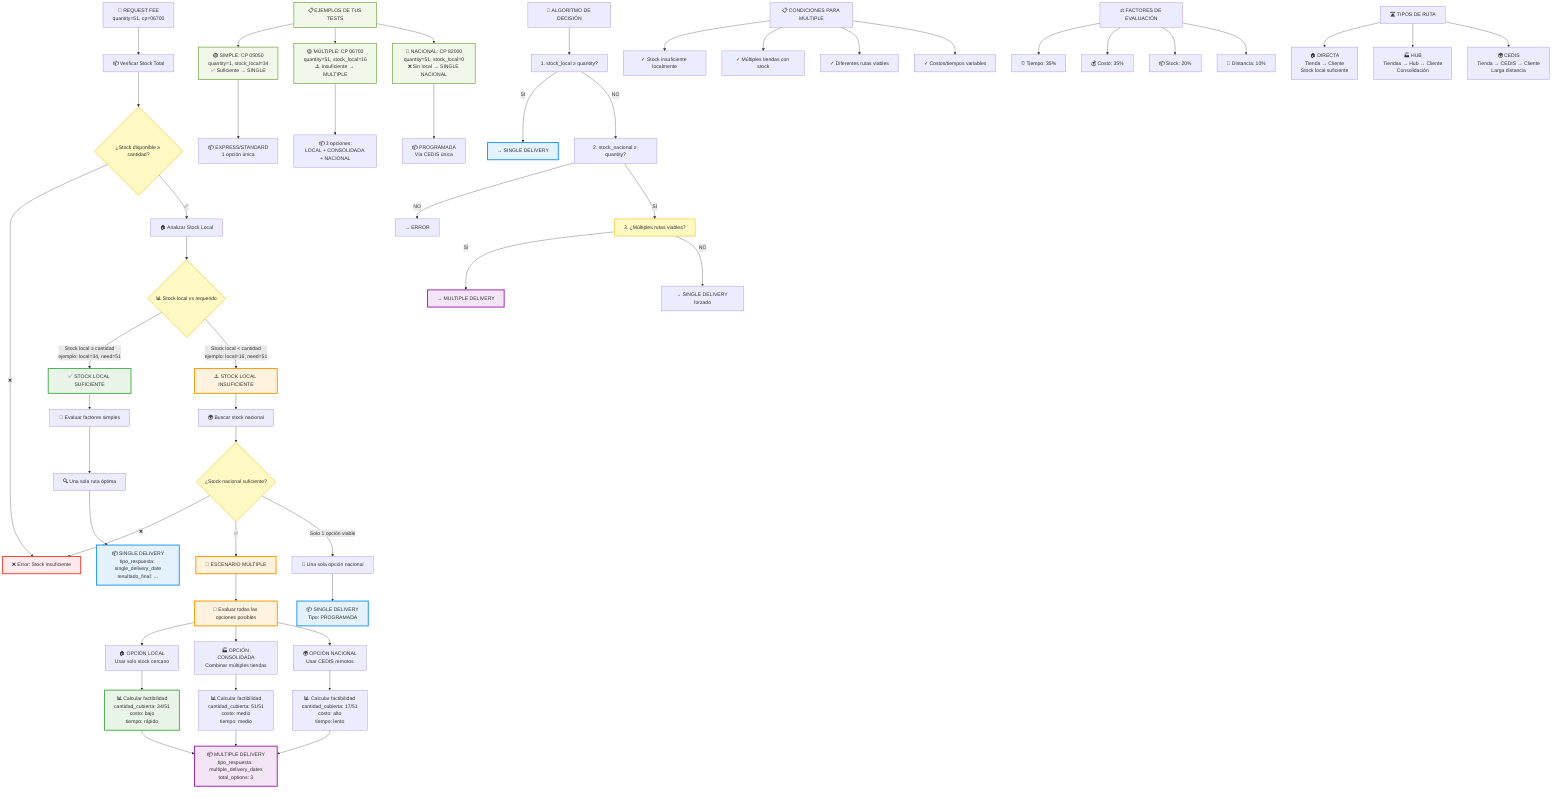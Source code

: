 flowchart TD
    ROOT[🚀 REQUEST FEE<br/>quantity=51, cp=06700]

    ROOT --> CHECK_STOCK[📦 Verificar Stock Total]
    CHECK_STOCK --> STOCK_OK{¿Stock disponible ≥ cantidad?}

    STOCK_OK -->|❌| NO_STOCK[❌ Error: Stock insuficiente]
    STOCK_OK -->|✅| ANALYZE_LOCAL[🏠 Analizar Stock Local]

    ANALYZE_LOCAL --> LOCAL_CHECK{📊 Stock local vs requerido}

    %% ========== RAMA 1: STOCK LOCAL SUFICIENTE ==========
    LOCAL_CHECK -->|Stock local ≥ cantidad<br/>ejemplo: local=34, need=51| SUFFICIENT[✅ STOCK LOCAL SUFICIENTE]

    SUFFICIENT --> SIMPLE_FACTORS[🎯 Evaluar factores simples]
    SIMPLE_FACTORS --> SIMPLE_DECISION[🔍 Una sola ruta óptima]
    SIMPLE_DECISION --> SINGLE_RESULT[📦 SINGLE DELIVERY<br/>tipo_respuesta: single_delivery_date<br/>resultado_final: …]

    %% ========== RAMA 2: STOCK LOCAL INSUFICIENTE ==========
    LOCAL_CHECK -->|Stock local < cantidad<br/>ejemplo: local=16, need=51| INSUFFICIENT[⚠️ STOCK LOCAL INSUFICIENTE]

    INSUFFICIENT --> NEED_NATIONAL[🌍 Buscar stock nacional]
    NEED_NATIONAL --> NATIONAL_CHECK{¿Stock nacional suficiente?}

    NATIONAL_CHECK -->|❌| NO_STOCK
    NATIONAL_CHECK -->|✅| MULTI_SCENARIO[🔄 ESCENARIO MÚLTIPLE]

    MULTI_SCENARIO --> EVALUATE_OPTIONS[🧠 Evaluar todas las opciones posibles]

    %% ========== GENERACIÓN DE OPCIONES MÚLTIPLES ==========
    EVALUATE_OPTIONS --> OPTION_A[🏠 OPCIÓN LOCAL<br/>Usar solo stock cercano]
    EVALUATE_OPTIONS --> OPTION_B[🏭 OPCIÓN CONSOLIDADA<br/>Combinar múltiples tiendas]
    EVALUATE_OPTIONS --> OPTION_C[🌍 OPCIÓN NACIONAL<br/>Usar CEDIS remotos]

    OPTION_A --> CALC_A[📊 Calcular factibilidad<br/>cantidad_cubierta: 34/51<br/>costo: bajo<br/>tiempo: rápido]
    OPTION_B --> CALC_B[📊 Calcular factibilidad<br/>cantidad_cubierta: 51/51<br/>costo: medio<br/>tiempo: medio]
    OPTION_C --> CALC_C[📊 Calcular factibilidad<br/>cantidad_cubierta: 17/51<br/>costo: alto<br/>tiempo: lento]

    CALC_A --> MULTIPLE_RESULT[📦 MULTIPLE DELIVERY<br/>tipo_respuesta: multiple_delivery_dates<br/>total_options: 3]
    CALC_B --> MULTIPLE_RESULT
    CALC_C --> MULTIPLE_RESULT

    %% ========== CASOS ESPECIALES ==========
    NATIONAL_CHECK -->|Solo 1 opción viable| FORCED_SINGLE[🎯 Una sola opción nacional]
    FORCED_SINGLE --> SINGLE_NATIONAL[📦 SINGLE DELIVERY<br/>Tipo: PROGRAMADA]

    %% ========== EJEMPLOS REALES ==========
    EXAMPLES[📋 EJEMPLOS DE TUS TESTS]

    EXAMPLES --> EX_SIMPLE[🟢 SIMPLE: CP 05050<br/>quantity=1, stock_local=34<br/>✅ Suficiente → SINGLE]
    EX_SIMPLE --> EX_SIMPLE_R[📦 EXPRESS/STANDARD<br/>1 opción única]

    EXAMPLES --> EX_MULTI[🟡 MÚLTIPLE: CP 06700<br/>quantity=51, stock_local=16<br/>⚠️ Insuficiente → MULTIPLE]
    EX_MULTI --> EX_MULTI_R[📦 3 opciones:<br/>LOCAL + CONSOLIDADA + NACIONAL]

    EXAMPLES --> EX_NACIONAL[🔴 NACIONAL: CP 82000<br/>quantity=51, stock_local=0<br/>❌ Sin local → SINGLE NACIONAL]
    EX_NACIONAL --> EX_NACIONAL_R[📦 PROGRAMADA<br/>Vía CEDIS única]

    %% ========== ALGORITMO DE DECISIÓN ==========
    ALGORITHM[🤖 ALGORITMO DE DECISIÓN]
    ALGORITHM --> ALG_1[1. stock_local ≥ quantity?]
    ALG_1 -->|SÍ| ALG_SINGLE[→ SINGLE DELIVERY]
    ALG_1 -->|NO| ALG_2[2. stock_nacional ≥ quantity?]
    ALG_2 -->|NO| ALG_ERROR[→ ERROR]
    ALG_2 -->|SÍ| ALG_3[3. ¿Múltiples rutas viables?]
    ALG_3 -->|SÍ| ALG_MULTI[→ MULTIPLE DELIVERY]
    ALG_3 -->|NO| ALG_FORCE[→ SINGLE DELIVERY forzado]

    %% ========== CONDICIONES PARA MULTIPLE ==========
    CONDITIONS[📋 CONDICIONES PARA MULTIPLE]
    CONDITIONS --> C1[✓ Stock insuficiente localmente]
    CONDITIONS --> C2[✓ Múltiples tiendas con stock]
    CONDITIONS --> C3[✓ Diferentes rutas viables]
    CONDITIONS --> C4[✓ Costos/tiempos variables]

    %% ========== FACTORES DE EVALUACIÓN ==========
    FACTORS[⚖️ FACTORES DE EVALUACIÓN]
    FACTORS --> WEIGHT_TIME[⏰ Tiempo: 35%]
    FACTORS --> WEIGHT_COST[💰 Costo: 35%]
    FACTORS --> WEIGHT_STOCK[📦 Stock: 20%]
    FACTORS --> WEIGHT_DIST[📏 Distancia: 10%]

    %% ========== TIPOS DE RUTA POR CASO ==========
    ROUTE_TYPES[🛣️ TIPOS DE RUTA]
    ROUTE_TYPES --> RT_DIRECT[🏠 DIRECTA<br/>Tienda → Cliente<br/>Stock local suficiente]
    ROUTE_TYPES --> RT_HUB[🏭 HUB<br/>Tiendas → Hub → Cliente<br/>Consolidación]
    ROUTE_TYPES --> RT_CEDIS[🌍 CEDIS<br/>Tienda → CEDIS → Cliente<br/>Larga distancia]

    %% ========== ESTILOS ==========
    classDef sufficient fill:#e8f5e8,stroke:#4caf50,stroke-width:3px
    classDef insufficient fill:#fff3e0,stroke:#ff9800,stroke-width:3px
    classDef error fill:#ffebee,stroke:#f44336,stroke-width:3px
    classDef single fill:#e3f2fd,stroke:#2196f3,stroke-width:3px
    classDef multiple fill:#f3e5f5,stroke:#9c27b0,stroke-width:3px
    classDef decision fill:#fff9c4,stroke:#fbc02d,stroke-width:2px
    classDef example fill:#f1f8e9,stroke:#689f38,stroke-width:2px

    class SUFFICIENT,CALC_A sufficient
    class INSUFFICIENT,MULTI_SCENARIO,EVALUATE_OPTIONS insufficient
    class NO_STOCK error
    class SINGLE_RESULT,SINGLE_NATIONAL,ALG_SINGLE single
    class MULTIPLE_RESULT,ALG_MULTI multiple
    class LOCAL_CHECK,STOCK_OK,NATIONAL_CHECK,ALG_3 decision
    class EX_SIMPLE,EX_MULTI,EX_NACIONAL,EXAMPLES example